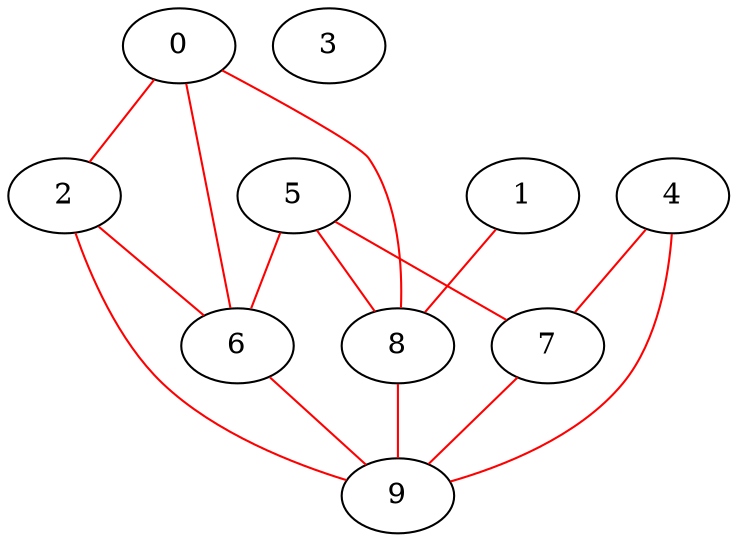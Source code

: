 graph five {
      0 -- 2  [color = red] ;
      0 -- 6  [color = red] ;
      0 -- 8  [color = red] ;
      1 -- 8  [color = red] ;
      2 -- 6  [color = red] ;
      2 -- 9  [color = red] ;
      3 ;
      4 -- 7  [color = red] ;
      4 -- 9  [color = red] ;
      5 -- 6  [color = red] ;
      5 -- 7  [color = red] ;
      5 -- 8  [color = red] ;
      6 -- 9  [color = red] ;
      7 -- 9  [color = red] ;
      8 -- 9  [color = red] ;
      9 
}